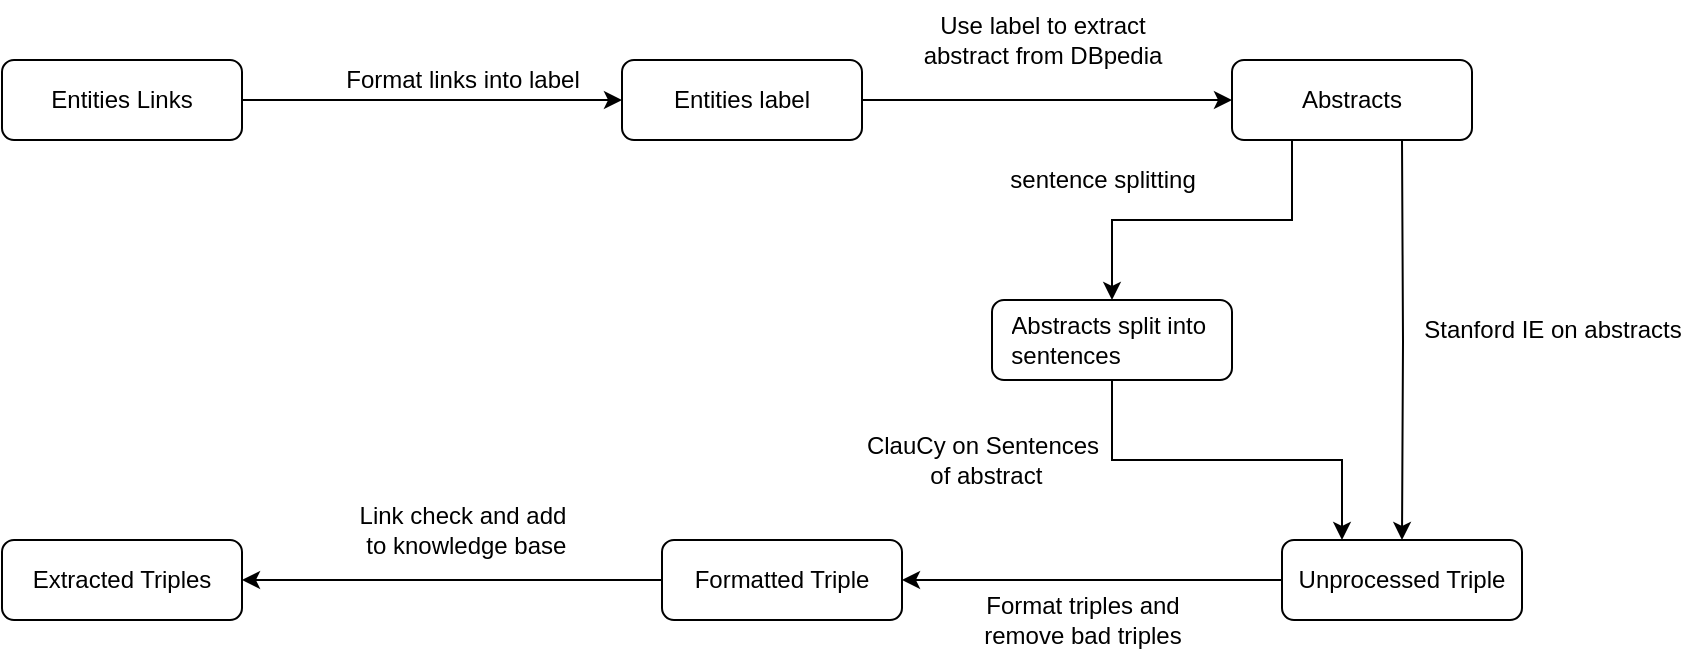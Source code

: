 <mxfile version="20.8.15" type="device"><diagram id="C5RBs43oDa-KdzZeNtuy" name="Page-1"><mxGraphModel dx="954" dy="616" grid="1" gridSize="10" guides="1" tooltips="1" connect="1" arrows="1" fold="1" page="1" pageScale="1" pageWidth="827" pageHeight="1169" math="0" shadow="0"><root><mxCell id="WIyWlLk6GJQsqaUBKTNV-0"/><mxCell id="WIyWlLk6GJQsqaUBKTNV-1" parent="WIyWlLk6GJQsqaUBKTNV-0"/><mxCell id="7tNLprXuFD5jM6Kmj62w-0" style="edgeStyle=orthogonalEdgeStyle;rounded=0;orthogonalLoop=1;jettySize=auto;html=1;exitX=1;exitY=0.5;exitDx=0;exitDy=0;" edge="1" parent="WIyWlLk6GJQsqaUBKTNV-1" source="WIyWlLk6GJQsqaUBKTNV-3" target="WIyWlLk6GJQsqaUBKTNV-7"><mxGeometry relative="1" as="geometry"/></mxCell><mxCell id="WIyWlLk6GJQsqaUBKTNV-3" value="Entities Links" style="rounded=1;whiteSpace=wrap;html=1;fontSize=12;glass=0;strokeWidth=1;shadow=0;" parent="WIyWlLk6GJQsqaUBKTNV-1" vertex="1"><mxGeometry x="20" y="230" width="120" height="40" as="geometry"/></mxCell><mxCell id="7tNLprXuFD5jM6Kmj62w-2" style="edgeStyle=orthogonalEdgeStyle;rounded=0;orthogonalLoop=1;jettySize=auto;html=1;exitX=1;exitY=0.5;exitDx=0;exitDy=0;entryX=0;entryY=0.5;entryDx=0;entryDy=0;" edge="1" parent="WIyWlLk6GJQsqaUBKTNV-1" source="WIyWlLk6GJQsqaUBKTNV-7" target="WIyWlLk6GJQsqaUBKTNV-12"><mxGeometry relative="1" as="geometry"/></mxCell><mxCell id="WIyWlLk6GJQsqaUBKTNV-7" value="Entities label" style="rounded=1;whiteSpace=wrap;html=1;fontSize=12;glass=0;strokeWidth=1;shadow=0;" parent="WIyWlLk6GJQsqaUBKTNV-1" vertex="1"><mxGeometry x="330" y="230" width="120" height="40" as="geometry"/></mxCell><mxCell id="7tNLprXuFD5jM6Kmj62w-13" style="edgeStyle=orthogonalEdgeStyle;rounded=0;orthogonalLoop=1;jettySize=auto;html=1;exitX=0;exitY=0.5;exitDx=0;exitDy=0;entryX=1;entryY=0.5;entryDx=0;entryDy=0;" edge="1" parent="WIyWlLk6GJQsqaUBKTNV-1" source="WIyWlLk6GJQsqaUBKTNV-11" target="7tNLprXuFD5jM6Kmj62w-12"><mxGeometry relative="1" as="geometry"/></mxCell><mxCell id="WIyWlLk6GJQsqaUBKTNV-11" value="&lt;pre style=&quot;box-sizing: unset; font-family: var(--jp-code-font-family); font-size: var(--jp-code-font-size); line-height: var(--jp-code-line-height); color: var(--jp-content-font-color1); border: none; margin: 0px; padding: 0px; overflow: auto; word-break: break-all; overflow-wrap: break-word; font-style: normal; font-variant-ligatures: normal; font-variant-caps: normal; font-weight: 400; letter-spacing: normal; orphans: 2; text-align: left; text-indent: 0px; text-transform: none; widows: 2; word-spacing: 0px; -webkit-text-stroke-width: 0px; background-color: rgb(255, 255, 255); text-decoration-thickness: initial; text-decoration-style: initial; text-decoration-color: initial; scroll-behavior: auto !important;&quot;&gt;Unprocessed Triple&lt;/pre&gt;" style="rounded=1;whiteSpace=wrap;html=1;fontSize=12;glass=0;strokeWidth=1;shadow=0;" parent="WIyWlLk6GJQsqaUBKTNV-1" vertex="1"><mxGeometry x="660" y="470" width="120" height="40" as="geometry"/></mxCell><mxCell id="7tNLprXuFD5jM6Kmj62w-5" style="edgeStyle=orthogonalEdgeStyle;rounded=0;orthogonalLoop=1;jettySize=auto;html=1;entryX=0.5;entryY=0;entryDx=0;entryDy=0;" edge="1" parent="WIyWlLk6GJQsqaUBKTNV-1" target="WIyWlLk6GJQsqaUBKTNV-11"><mxGeometry relative="1" as="geometry"><mxPoint x="720" y="270" as="sourcePoint"/></mxGeometry></mxCell><mxCell id="7tNLprXuFD5jM6Kmj62w-6" style="edgeStyle=orthogonalEdgeStyle;rounded=0;orthogonalLoop=1;jettySize=auto;html=1;exitX=0.25;exitY=1;exitDx=0;exitDy=0;entryX=0.5;entryY=0;entryDx=0;entryDy=0;" edge="1" parent="WIyWlLk6GJQsqaUBKTNV-1" source="WIyWlLk6GJQsqaUBKTNV-12" target="7tNLprXuFD5jM6Kmj62w-7"><mxGeometry relative="1" as="geometry"><mxPoint x="570" y="310" as="targetPoint"/></mxGeometry></mxCell><mxCell id="WIyWlLk6GJQsqaUBKTNV-12" value="Abstracts" style="rounded=1;whiteSpace=wrap;html=1;fontSize=12;glass=0;strokeWidth=1;shadow=0;" parent="WIyWlLk6GJQsqaUBKTNV-1" vertex="1"><mxGeometry x="635" y="230" width="120" height="40" as="geometry"/></mxCell><mxCell id="7tNLprXuFD5jM6Kmj62w-1" value="Format links into label" style="text;html=1;align=center;verticalAlign=middle;resizable=0;points=[];autosize=1;strokeColor=none;fillColor=none;" vertex="1" parent="WIyWlLk6GJQsqaUBKTNV-1"><mxGeometry x="180" y="225" width="140" height="30" as="geometry"/></mxCell><mxCell id="7tNLprXuFD5jM6Kmj62w-3" value="Use label to extract &lt;br&gt;abstract from DBpedia" style="text;html=1;align=center;verticalAlign=middle;resizable=0;points=[];autosize=1;strokeColor=none;fillColor=none;" vertex="1" parent="WIyWlLk6GJQsqaUBKTNV-1"><mxGeometry x="470" y="200" width="140" height="40" as="geometry"/></mxCell><mxCell id="7tNLprXuFD5jM6Kmj62w-10" style="edgeStyle=orthogonalEdgeStyle;rounded=0;orthogonalLoop=1;jettySize=auto;html=1;exitX=0.5;exitY=1;exitDx=0;exitDy=0;entryX=0.25;entryY=0;entryDx=0;entryDy=0;" edge="1" parent="WIyWlLk6GJQsqaUBKTNV-1" source="7tNLprXuFD5jM6Kmj62w-7" target="WIyWlLk6GJQsqaUBKTNV-11"><mxGeometry relative="1" as="geometry"/></mxCell><mxCell id="7tNLprXuFD5jM6Kmj62w-7" value="&lt;pre style=&quot;box-sizing: unset; font-family: var(--jp-code-font-family); font-size: var(--jp-code-font-size); line-height: var(--jp-code-line-height); color: var(--jp-content-font-color1); border: none; margin: 0px; padding: 0px; overflow: auto; word-break: break-all; overflow-wrap: break-word; font-style: normal; font-variant-ligatures: normal; font-variant-caps: normal; font-weight: 400; letter-spacing: normal; orphans: 2; text-align: left; text-indent: 0px; text-transform: none; widows: 2; word-spacing: 0px; -webkit-text-stroke-width: 0px; background-color: rgb(255, 255, 255); text-decoration-thickness: initial; text-decoration-style: initial; text-decoration-color: initial; scroll-behavior: auto !important;&quot;&gt;Abstracts split into &lt;/pre&gt;&lt;pre style=&quot;box-sizing: unset; font-family: var(--jp-code-font-family); font-size: var(--jp-code-font-size); line-height: var(--jp-code-line-height); color: var(--jp-content-font-color1); border: none; margin: 0px; padding: 0px; overflow: auto; word-break: break-all; overflow-wrap: break-word; font-style: normal; font-variant-ligatures: normal; font-variant-caps: normal; font-weight: 400; letter-spacing: normal; orphans: 2; text-align: left; text-indent: 0px; text-transform: none; widows: 2; word-spacing: 0px; -webkit-text-stroke-width: 0px; background-color: rgb(255, 255, 255); text-decoration-thickness: initial; text-decoration-style: initial; text-decoration-color: initial; scroll-behavior: auto !important;&quot;&gt;sentences&lt;/pre&gt;" style="rounded=1;whiteSpace=wrap;html=1;fontSize=12;glass=0;strokeWidth=1;shadow=0;" vertex="1" parent="WIyWlLk6GJQsqaUBKTNV-1"><mxGeometry x="515" y="350" width="120" height="40" as="geometry"/></mxCell><mxCell id="7tNLprXuFD5jM6Kmj62w-8" value="sentence splitting" style="text;html=1;align=center;verticalAlign=middle;resizable=0;points=[];autosize=1;strokeColor=none;fillColor=none;" vertex="1" parent="WIyWlLk6GJQsqaUBKTNV-1"><mxGeometry x="510" y="275" width="120" height="30" as="geometry"/></mxCell><mxCell id="7tNLprXuFD5jM6Kmj62w-9" value="Stanford IE on abstracts" style="text;html=1;align=center;verticalAlign=middle;resizable=0;points=[];autosize=1;strokeColor=none;fillColor=none;" vertex="1" parent="WIyWlLk6GJQsqaUBKTNV-1"><mxGeometry x="720" y="350" width="150" height="30" as="geometry"/></mxCell><mxCell id="7tNLprXuFD5jM6Kmj62w-11" value="ClauCy on Sentences&lt;br&gt;&amp;nbsp;of abstract" style="text;html=1;align=center;verticalAlign=middle;resizable=0;points=[];autosize=1;strokeColor=none;fillColor=none;" vertex="1" parent="WIyWlLk6GJQsqaUBKTNV-1"><mxGeometry x="440" y="410" width="140" height="40" as="geometry"/></mxCell><mxCell id="7tNLprXuFD5jM6Kmj62w-16" style="edgeStyle=orthogonalEdgeStyle;rounded=0;orthogonalLoop=1;jettySize=auto;html=1;exitX=0;exitY=0.5;exitDx=0;exitDy=0;entryX=1;entryY=0.5;entryDx=0;entryDy=0;" edge="1" parent="WIyWlLk6GJQsqaUBKTNV-1" source="7tNLprXuFD5jM6Kmj62w-12" target="7tNLprXuFD5jM6Kmj62w-15"><mxGeometry relative="1" as="geometry"/></mxCell><mxCell id="7tNLprXuFD5jM6Kmj62w-12" value="&lt;pre style=&quot;box-sizing: unset; font-family: var(--jp-code-font-family); font-size: var(--jp-code-font-size); line-height: var(--jp-code-line-height); color: var(--jp-content-font-color1); border: none; margin: 0px; padding: 0px; overflow: auto; word-break: break-all; overflow-wrap: break-word; font-style: normal; font-variant-ligatures: normal; font-variant-caps: normal; font-weight: 400; letter-spacing: normal; orphans: 2; text-align: left; text-indent: 0px; text-transform: none; widows: 2; word-spacing: 0px; -webkit-text-stroke-width: 0px; background-color: rgb(255, 255, 255); text-decoration-thickness: initial; text-decoration-style: initial; text-decoration-color: initial; scroll-behavior: auto !important;&quot;&gt;Formatted Triple&lt;/pre&gt;" style="rounded=1;whiteSpace=wrap;html=1;fontSize=12;glass=0;strokeWidth=1;shadow=0;" vertex="1" parent="WIyWlLk6GJQsqaUBKTNV-1"><mxGeometry x="350" y="470" width="120" height="40" as="geometry"/></mxCell><mxCell id="7tNLprXuFD5jM6Kmj62w-14" value="Format triples and &lt;br&gt;remove bad triples" style="text;html=1;align=center;verticalAlign=middle;resizable=0;points=[];autosize=1;strokeColor=none;fillColor=none;" vertex="1" parent="WIyWlLk6GJQsqaUBKTNV-1"><mxGeometry x="500" y="490" width="120" height="40" as="geometry"/></mxCell><mxCell id="7tNLprXuFD5jM6Kmj62w-15" value="&lt;pre style=&quot;box-sizing: unset; font-family: var(--jp-code-font-family); font-size: var(--jp-code-font-size); line-height: var(--jp-code-line-height); color: var(--jp-content-font-color1); border: none; margin: 0px; padding: 0px; overflow: auto; word-break: break-all; overflow-wrap: break-word; font-style: normal; font-variant-ligatures: normal; font-variant-caps: normal; font-weight: 400; letter-spacing: normal; orphans: 2; text-align: left; text-indent: 0px; text-transform: none; widows: 2; word-spacing: 0px; -webkit-text-stroke-width: 0px; background-color: rgb(255, 255, 255); text-decoration-thickness: initial; text-decoration-style: initial; text-decoration-color: initial; scroll-behavior: auto !important;&quot;&gt;Extracted Triples&lt;/pre&gt;" style="rounded=1;whiteSpace=wrap;html=1;fontSize=12;glass=0;strokeWidth=1;shadow=0;" vertex="1" parent="WIyWlLk6GJQsqaUBKTNV-1"><mxGeometry x="20" y="470" width="120" height="40" as="geometry"/></mxCell><mxCell id="7tNLprXuFD5jM6Kmj62w-17" value="Link check and add&lt;br&gt;&amp;nbsp;to knowledge base" style="text;html=1;align=center;verticalAlign=middle;resizable=0;points=[];autosize=1;strokeColor=none;fillColor=none;" vertex="1" parent="WIyWlLk6GJQsqaUBKTNV-1"><mxGeometry x="185" y="445" width="130" height="40" as="geometry"/></mxCell></root></mxGraphModel></diagram></mxfile>